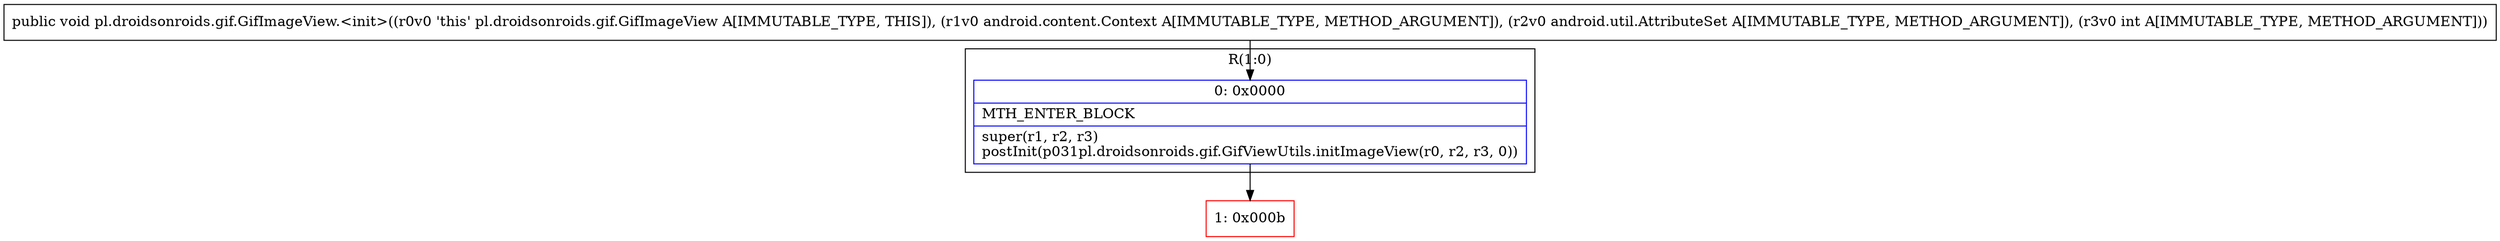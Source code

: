 digraph "CFG forpl.droidsonroids.gif.GifImageView.\<init\>(Landroid\/content\/Context;Landroid\/util\/AttributeSet;I)V" {
subgraph cluster_Region_1675575611 {
label = "R(1:0)";
node [shape=record,color=blue];
Node_0 [shape=record,label="{0\:\ 0x0000|MTH_ENTER_BLOCK\l|super(r1, r2, r3)\lpostInit(p031pl.droidsonroids.gif.GifViewUtils.initImageView(r0, r2, r3, 0))\l}"];
}
Node_1 [shape=record,color=red,label="{1\:\ 0x000b}"];
MethodNode[shape=record,label="{public void pl.droidsonroids.gif.GifImageView.\<init\>((r0v0 'this' pl.droidsonroids.gif.GifImageView A[IMMUTABLE_TYPE, THIS]), (r1v0 android.content.Context A[IMMUTABLE_TYPE, METHOD_ARGUMENT]), (r2v0 android.util.AttributeSet A[IMMUTABLE_TYPE, METHOD_ARGUMENT]), (r3v0 int A[IMMUTABLE_TYPE, METHOD_ARGUMENT])) }"];
MethodNode -> Node_0;
Node_0 -> Node_1;
}

